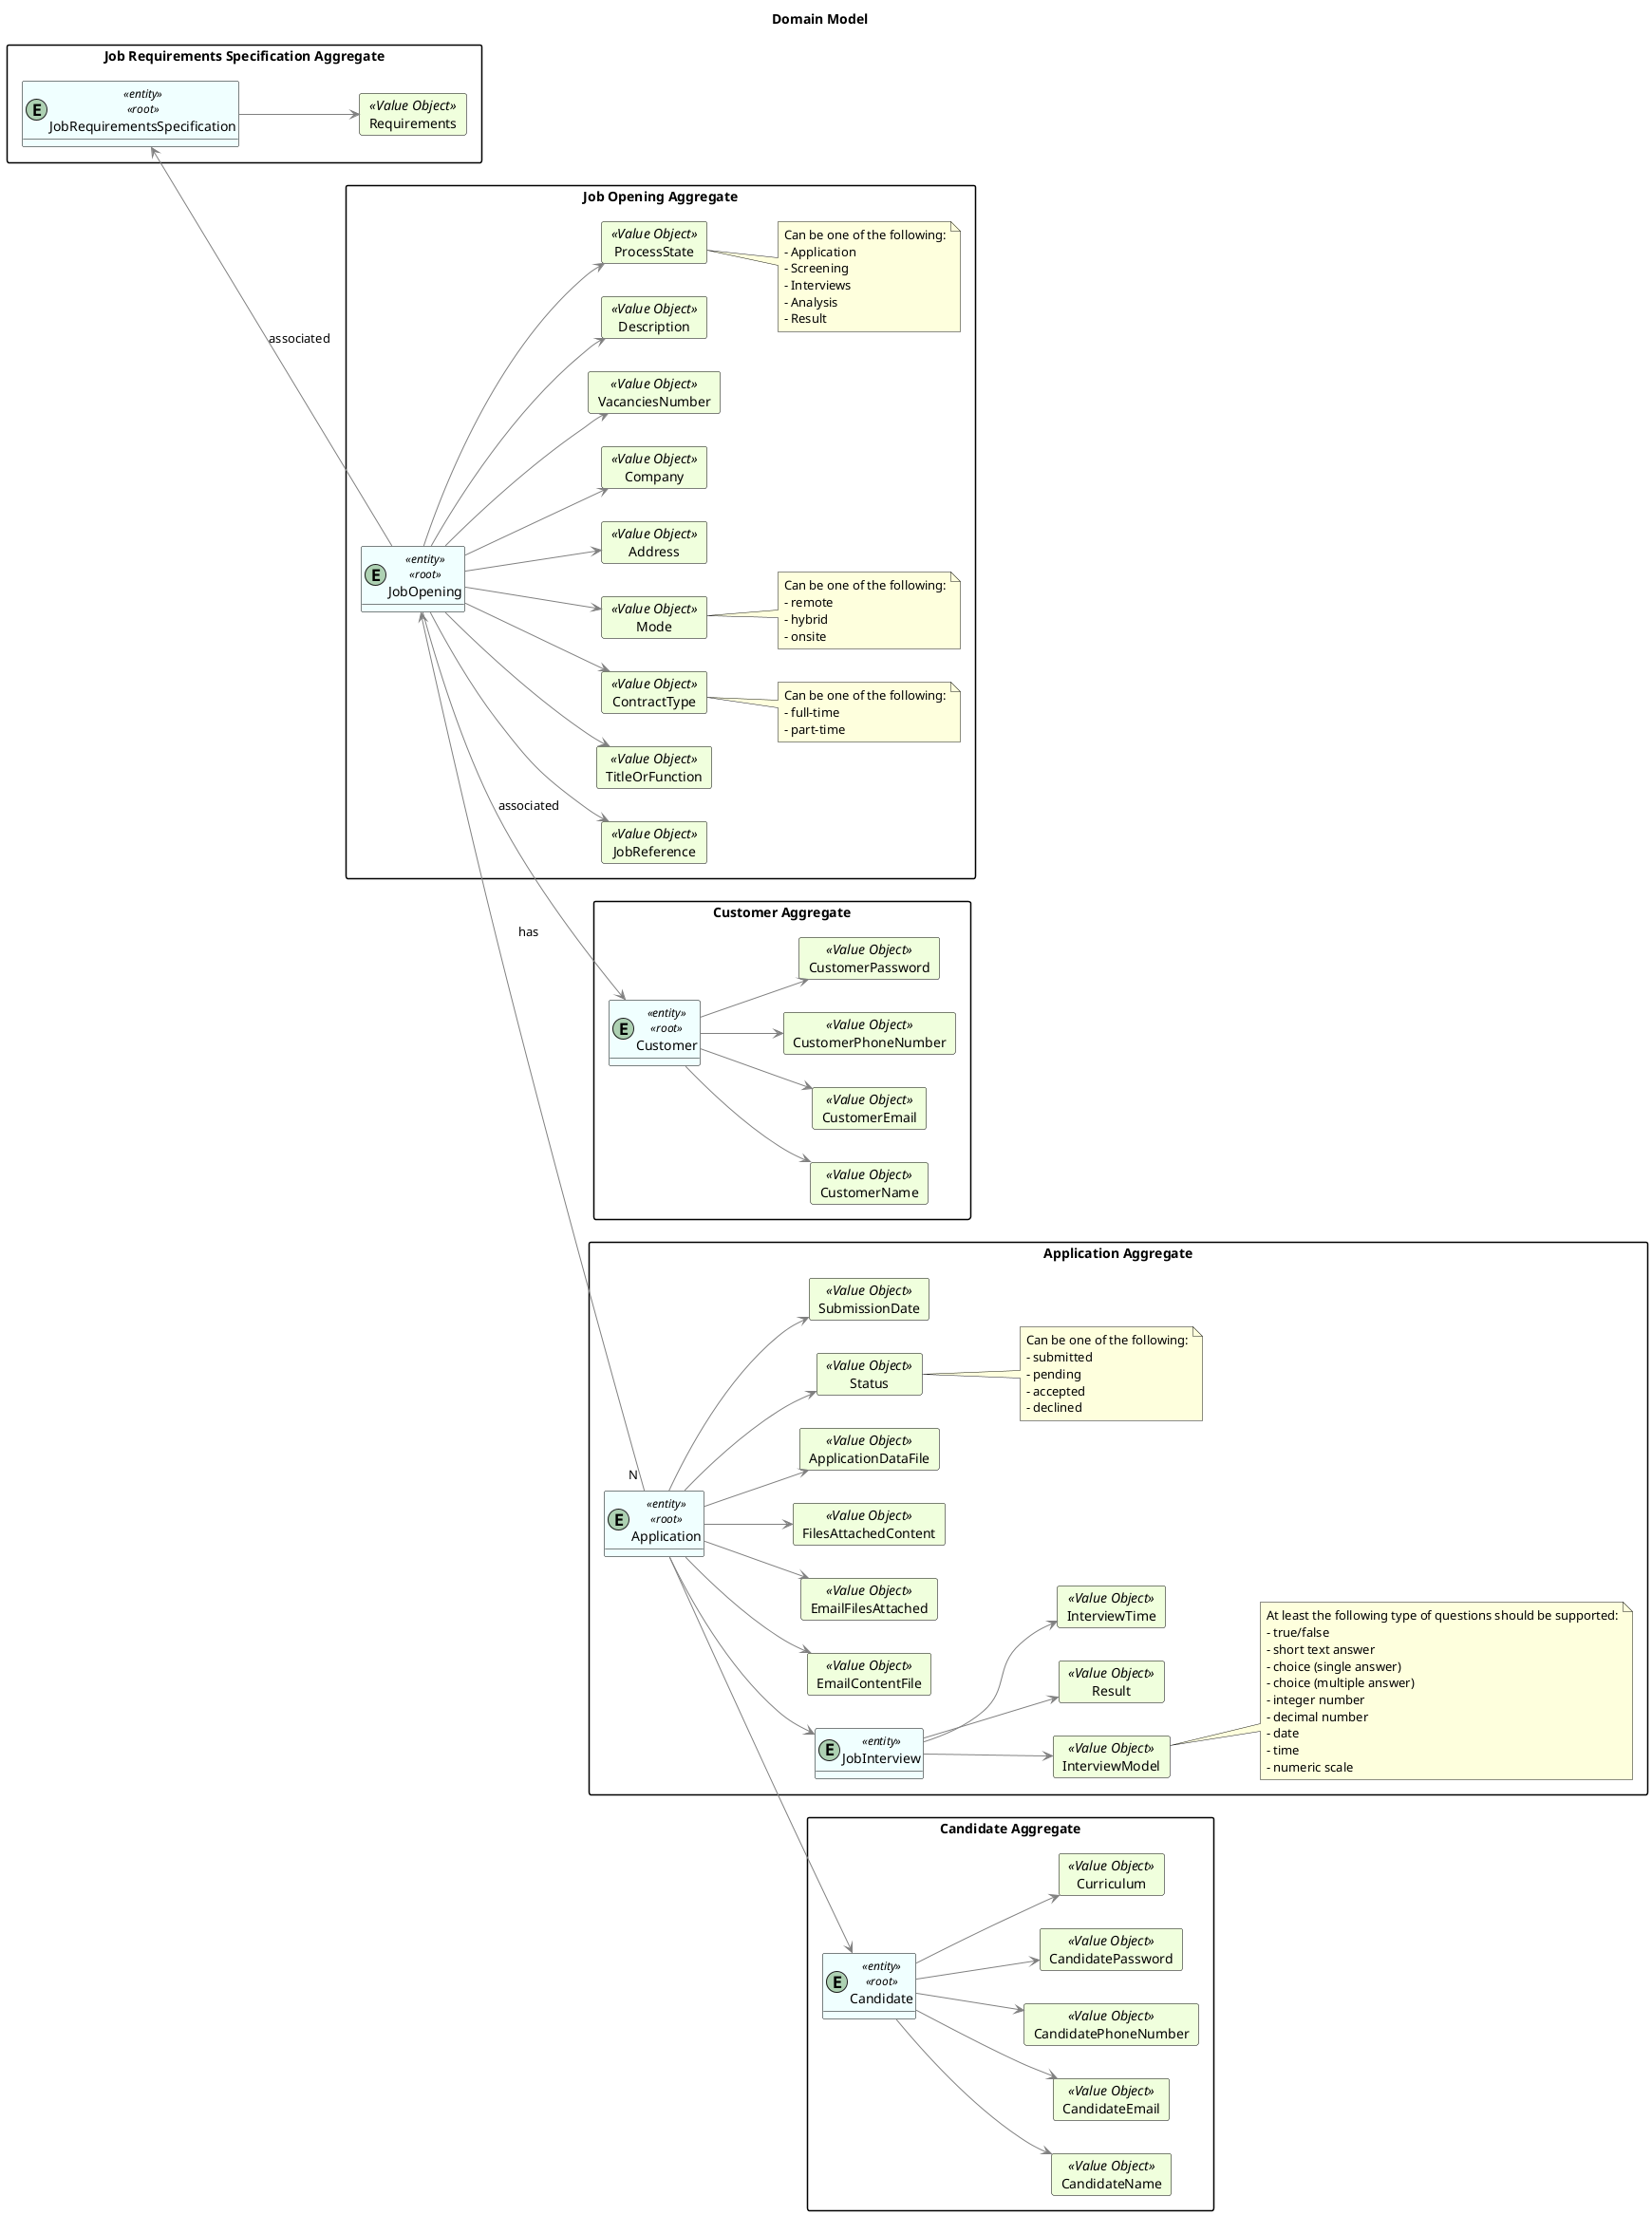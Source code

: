 @startuml
hide methods
left to right direction
'skinparam linetype ortho

Title "Domain Model"

skinparam class {
    LifeLineBorderColor DarkBlue
    LifeLineBackgroundColor APPLICATION
    BackgroundColor #F0FFFF
    ArrowColor grey
    BorderColor black
}

skinparam packageStyle rectangle

skinparam card {
    LifeLineBorderColor Green
    LifeLineBackgroundColor APPLICATION
    BackgroundColor #F0FFDD
    ArrowColor DarkGrey
    BorderColor Black
}


package "Customer Aggregate"{
entity Customer <<entity>><<root>>

    card CustomerName <<Value Object>> {
    }
    card CustomerEmail <<Value Object>> {
    }
    card CustomerPhoneNumber <<Value Object>> {
    }
    card CustomerPassword <<Value Object>> {
    }

        Customer --> CustomerEmail
        Customer --> CustomerName
        Customer --> CustomerPhoneNumber
        Customer --> CustomerPassword
}

package "Candidate Aggregate"{
entity Candidate <<entity>><<root>>

    card CandidateName <<Value Object>> {
    }
    card CandidateEmail <<Value Object>> {
    }
    card CandidatePhoneNumber <<Value Object>> {
    }
    card CandidatePassword <<Value Object>> {
    }
    card Curriculum <<Value Object>> {
    }

        Candidate --> CandidateEmail
        Candidate --> CandidateName
        Candidate --> CandidatePhoneNumber
        Candidate --> CandidatePassword
        Candidate --> Curriculum

}

package "Job Requirements Specification Aggregate"{
entity JobRequirementsSpecification <<entity>><<root>>

    card Requirements <<Value Object>>{
    }

        JobRequirementsSpecification --> Requirements

}

package "Job Opening Aggregate"{
entity JobOpening <<entity>><<root>>

    card JobReference <<Value Object>> {
    }
    card TitleOrFunction <<Value Object>> {
    }
    card ContractType <<Value Object>> {
    }
    card Mode <<Value Object>> {
    }
    card Address <<Value Object>> {
    }
    card Company <<Value Object>> {
    }
    card VacanciesNumber <<Value Object>> {
    }
    card Description <<Value Object>> {
    }
    card ProcessState <<Value Object>> {
    }

    JobOpening --> JobReference
    JobOpening --> TitleOrFunction
    JobOpening --> ContractType
    JobOpening --> Mode
    JobOpening --> Address
    JobOpening --> Company
    JobOpening --> VacanciesNumber
    JobOpening --> Description
    JobOpening --> ProcessState

    note right of ContractType
        Can be one of the following:
        - full-time
        - part-time
    end note

    note right of Mode
         Can be one of the following:
         - remote
         - hybrid
         - onsite
    end note
    note right of ProcessState
            Can be one of the following:
            - Application
            - Screening
            - Interviews
            - Analysis
            - Result
        end note
}

package "Application Aggregate"{
entity Application <<entity>><<root>>

    card EmailContentFile <<Value Object>> {
    }
    card EmailFilesAttached <<Value Object>>{
    }
    card FilesAttachedContent <<Value Object>>{
    }
    card ApplicationDataFile <<Value Object>>{
    }
    card Status <<Value Object>>{
    }
    card SubmissionDate <<Value Object>>{
    }

    Application --> EmailContentFile
    Application --> EmailFilesAttached
    Application --> FilesAttachedContent
    Application --> ApplicationDataFile
    Application --> Status
    Application --> SubmissionDate

    note right of Status
        Can be one of the following:
        - submitted
        - pending
        - accepted
        - declined
    end note

    entity JobInterview <<entity>>

        card InterviewModel <<Value Object>> {
        }
        card Result <<Value Object>> {
        }
        card InterviewTime <<Value Object>> {
        }

        JobInterview --> InterviewModel
        JobInterview --> Result
        JobInterview --> InterviewTime

    note right of InterviewModel
        At least the following type of questions should be supported:
        - true/false
        - short text answer
        - choice (single answer)
        - choice (multiple answer)
        - integer number
        - decimal number
        - date
        - time
        - numeric scale
    end note
}

    JobOpening <-- "N " Application : has
    JobOpening --> Customer : associated

    Application --> Candidate
    Application --> JobInterview




    JobRequirementsSpecification <-- JobOpening : associated

@enduml